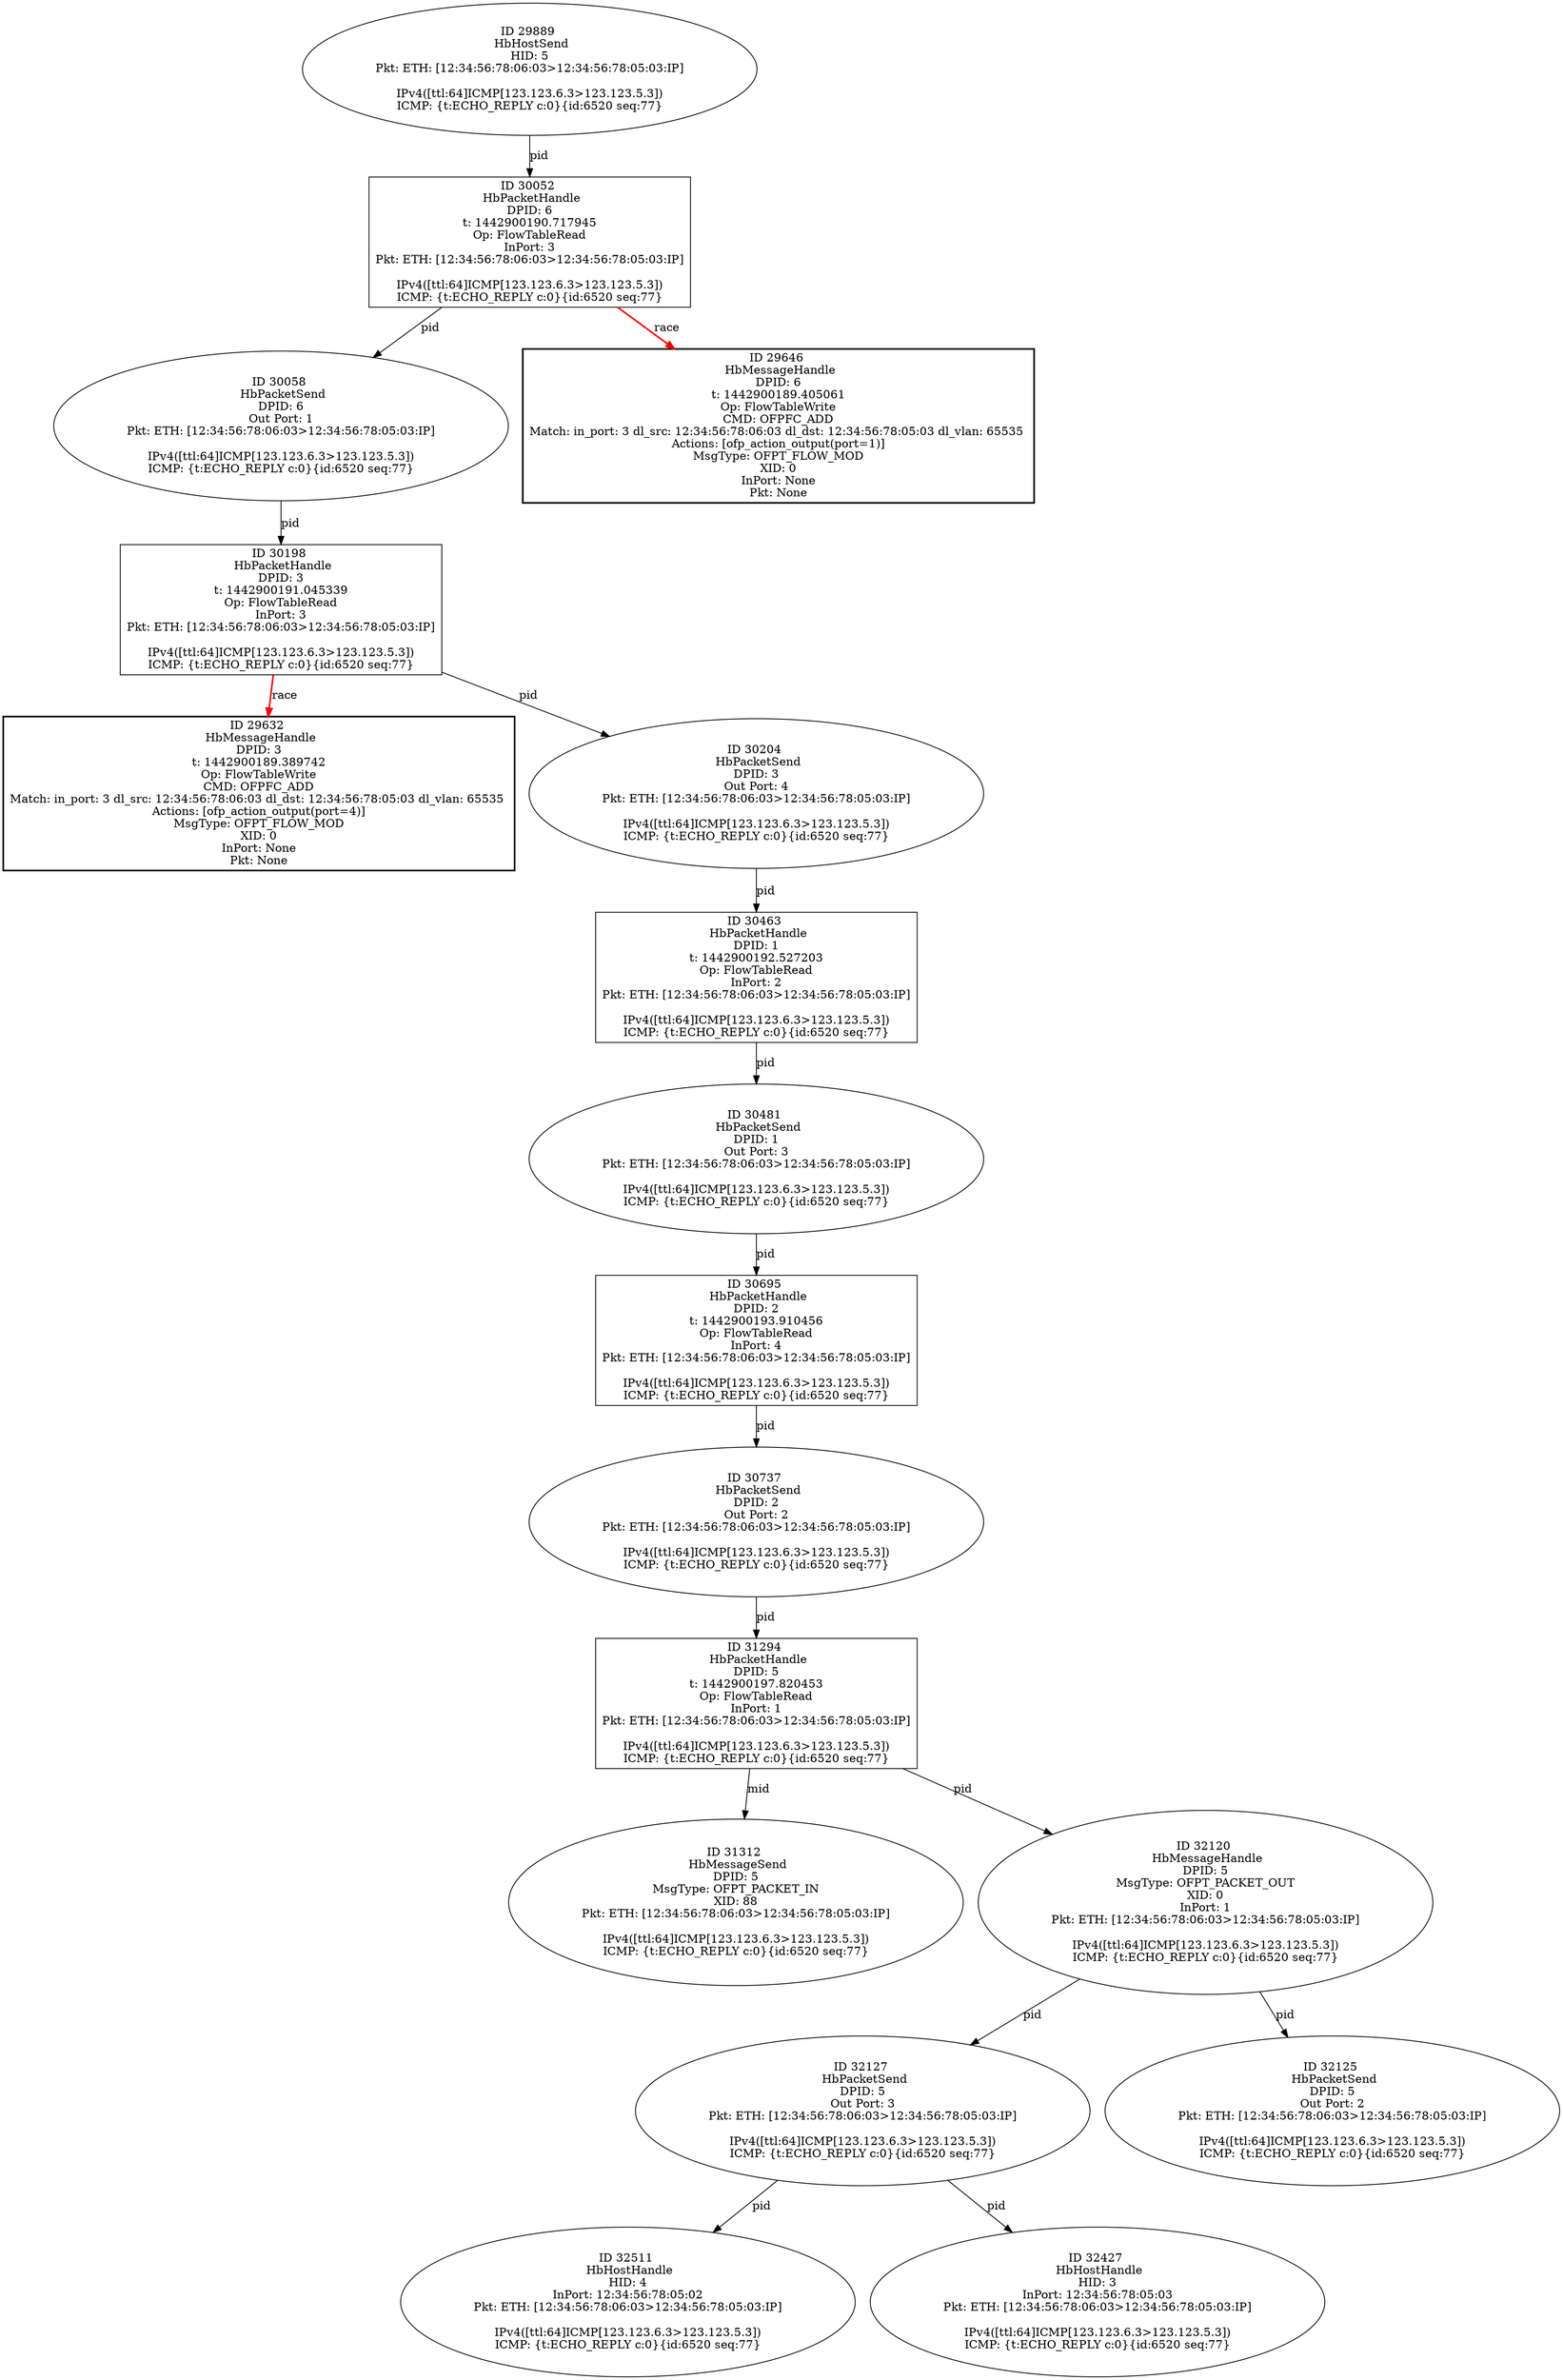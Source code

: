 strict digraph G {
29632 [shape=box, style=bold, event=<hb_events.HbMessageHandle object at 0x111471710>, label="ID 29632 
 HbMessageHandle
DPID: 3
t: 1442900189.389742
Op: FlowTableWrite
CMD: OFPFC_ADD
Match: in_port: 3 dl_src: 12:34:56:78:06:03 dl_dst: 12:34:56:78:05:03 dl_vlan: 65535 
Actions: [ofp_action_output(port=4)]
MsgType: OFPT_FLOW_MOD
XID: 0
InPort: None
Pkt: None"];
29889 [shape=oval, event=<hb_events.HbHostSend object at 0x111574b50>, label="ID 29889 
 HbHostSend
HID: 5
Pkt: ETH: [12:34:56:78:06:03>12:34:56:78:05:03:IP]

IPv4([ttl:64]ICMP[123.123.6.3>123.123.5.3])
ICMP: {t:ECHO_REPLY c:0}{id:6520 seq:77}"];
30052 [shape=box, event=<hb_events.HbPacketHandle object at 0x11161d890>, label="ID 30052 
 HbPacketHandle
DPID: 6
t: 1442900190.717945
Op: FlowTableRead
InPort: 3
Pkt: ETH: [12:34:56:78:06:03>12:34:56:78:05:03:IP]

IPv4([ttl:64]ICMP[123.123.6.3>123.123.5.3])
ICMP: {t:ECHO_REPLY c:0}{id:6520 seq:77}"];
30695 [shape=box, event=<hb_events.HbPacketHandle object at 0x111a62050>, label="ID 30695 
 HbPacketHandle
DPID: 2
t: 1442900193.910456
Op: FlowTableRead
InPort: 4
Pkt: ETH: [12:34:56:78:06:03>12:34:56:78:05:03:IP]

IPv4([ttl:64]ICMP[123.123.6.3>123.123.5.3])
ICMP: {t:ECHO_REPLY c:0}{id:6520 seq:77}"];
32511 [shape=oval, event=<hb_events.HbHostHandle object at 0x111ee7b50>, label="ID 32511 
 HbHostHandle
HID: 4
InPort: 12:34:56:78:05:02
Pkt: ETH: [12:34:56:78:06:03>12:34:56:78:05:03:IP]

IPv4([ttl:64]ICMP[123.123.6.3>123.123.5.3])
ICMP: {t:ECHO_REPLY c:0}{id:6520 seq:77}"];
30058 [shape=oval, event=<hb_events.HbPacketSend object at 0x111669550>, label="ID 30058 
 HbPacketSend
DPID: 6
Out Port: 1
Pkt: ETH: [12:34:56:78:06:03>12:34:56:78:05:03:IP]

IPv4([ttl:64]ICMP[123.123.6.3>123.123.5.3])
ICMP: {t:ECHO_REPLY c:0}{id:6520 seq:77}"];
32427 [shape=oval, event=<hb_events.HbHostHandle object at 0x111ec3650>, label="ID 32427 
 HbHostHandle
HID: 3
InPort: 12:34:56:78:05:03
Pkt: ETH: [12:34:56:78:06:03>12:34:56:78:05:03:IP]

IPv4([ttl:64]ICMP[123.123.6.3>123.123.5.3])
ICMP: {t:ECHO_REPLY c:0}{id:6520 seq:77}"];
29646 [shape=box, style=bold, event=<hb_events.HbMessageHandle object at 0x11147e790>, label="ID 29646 
 HbMessageHandle
DPID: 6
t: 1442900189.405061
Op: FlowTableWrite
CMD: OFPFC_ADD
Match: in_port: 3 dl_src: 12:34:56:78:06:03 dl_dst: 12:34:56:78:05:03 dl_vlan: 65535 
Actions: [ofp_action_output(port=1)]
MsgType: OFPT_FLOW_MOD
XID: 0
InPort: None
Pkt: None"];
31312 [shape=oval, event=<hb_events.HbMessageSend object at 0x111c5cf90>, label="ID 31312 
 HbMessageSend
DPID: 5
MsgType: OFPT_PACKET_IN
XID: 88
Pkt: ETH: [12:34:56:78:06:03>12:34:56:78:05:03:IP]

IPv4([ttl:64]ICMP[123.123.6.3>123.123.5.3])
ICMP: {t:ECHO_REPLY c:0}{id:6520 seq:77}"];
30481 [shape=oval, event=<hb_events.HbPacketSend object at 0x111875a50>, label="ID 30481 
 HbPacketSend
DPID: 1
Out Port: 3
Pkt: ETH: [12:34:56:78:06:03>12:34:56:78:05:03:IP]

IPv4([ttl:64]ICMP[123.123.6.3>123.123.5.3])
ICMP: {t:ECHO_REPLY c:0}{id:6520 seq:77}"];
30737 [shape=oval, event=<hb_events.HbPacketSend object at 0x1119dcf50>, label="ID 30737 
 HbPacketSend
DPID: 2
Out Port: 2
Pkt: ETH: [12:34:56:78:06:03>12:34:56:78:05:03:IP]

IPv4([ttl:64]ICMP[123.123.6.3>123.123.5.3])
ICMP: {t:ECHO_REPLY c:0}{id:6520 seq:77}"];
30198 [shape=box, event=<hb_events.HbPacketHandle object at 0x111727dd0>, label="ID 30198 
 HbPacketHandle
DPID: 3
t: 1442900191.045339
Op: FlowTableRead
InPort: 3
Pkt: ETH: [12:34:56:78:06:03>12:34:56:78:05:03:IP]

IPv4([ttl:64]ICMP[123.123.6.3>123.123.5.3])
ICMP: {t:ECHO_REPLY c:0}{id:6520 seq:77}"];
32120 [shape=oval, event=<hb_events.HbMessageHandle object at 0x111e5e350>, label="ID 32120 
 HbMessageHandle
DPID: 5
MsgType: OFPT_PACKET_OUT
XID: 0
InPort: 1
Pkt: ETH: [12:34:56:78:06:03>12:34:56:78:05:03:IP]

IPv4([ttl:64]ICMP[123.123.6.3>123.123.5.3])
ICMP: {t:ECHO_REPLY c:0}{id:6520 seq:77}"];
32127 [shape=oval, event=<hb_events.HbPacketSend object at 0x111e5ecd0>, label="ID 32127 
 HbPacketSend
DPID: 5
Out Port: 3
Pkt: ETH: [12:34:56:78:06:03>12:34:56:78:05:03:IP]

IPv4([ttl:64]ICMP[123.123.6.3>123.123.5.3])
ICMP: {t:ECHO_REPLY c:0}{id:6520 seq:77}"];
30204 [shape=oval, event=<hb_events.HbPacketSend object at 0x1116e9a90>, label="ID 30204 
 HbPacketSend
DPID: 3
Out Port: 4
Pkt: ETH: [12:34:56:78:06:03>12:34:56:78:05:03:IP]

IPv4([ttl:64]ICMP[123.123.6.3>123.123.5.3])
ICMP: {t:ECHO_REPLY c:0}{id:6520 seq:77}"];
32125 [shape=oval, event=<hb_events.HbPacketSend object at 0x111e5ea90>, label="ID 32125 
 HbPacketSend
DPID: 5
Out Port: 2
Pkt: ETH: [12:34:56:78:06:03>12:34:56:78:05:03:IP]

IPv4([ttl:64]ICMP[123.123.6.3>123.123.5.3])
ICMP: {t:ECHO_REPLY c:0}{id:6520 seq:77}"];
31294 [shape=box, event=<hb_events.HbPacketHandle object at 0x111c5c790>, label="ID 31294 
 HbPacketHandle
DPID: 5
t: 1442900197.820453
Op: FlowTableRead
InPort: 1
Pkt: ETH: [12:34:56:78:06:03>12:34:56:78:05:03:IP]

IPv4([ttl:64]ICMP[123.123.6.3>123.123.5.3])
ICMP: {t:ECHO_REPLY c:0}{id:6520 seq:77}"];
30463 [shape=box, event=<hb_events.HbPacketHandle object at 0x111875390>, label="ID 30463 
 HbPacketHandle
DPID: 1
t: 1442900192.527203
Op: FlowTableRead
InPort: 2
Pkt: ETH: [12:34:56:78:06:03>12:34:56:78:05:03:IP]

IPv4([ttl:64]ICMP[123.123.6.3>123.123.5.3])
ICMP: {t:ECHO_REPLY c:0}{id:6520 seq:77}"];
29889 -> 30052  [rel=pid, label=pid];
30052 -> 30058  [rel=pid, label=pid];
30052 -> 29646  [harmful=True, color=red, style=bold, rel=race, label=race];
30695 -> 30737  [rel=pid, label=pid];
30058 -> 30198  [rel=pid, label=pid];
30481 -> 30695  [rel=pid, label=pid];
30737 -> 31294  [rel=pid, label=pid];
30198 -> 29632  [harmful=True, color=red, style=bold, rel=race, label=race];
30198 -> 30204  [rel=pid, label=pid];
32120 -> 32125  [rel=pid, label=pid];
32120 -> 32127  [rel=pid, label=pid];
30463 -> 30481  [rel=pid, label=pid];
32127 -> 32427  [rel=pid, label=pid];
32127 -> 32511  [rel=pid, label=pid];
30204 -> 30463  [rel=pid, label=pid];
31294 -> 31312  [rel=mid, label=mid];
31294 -> 32120  [rel=pid, label=pid];
}
